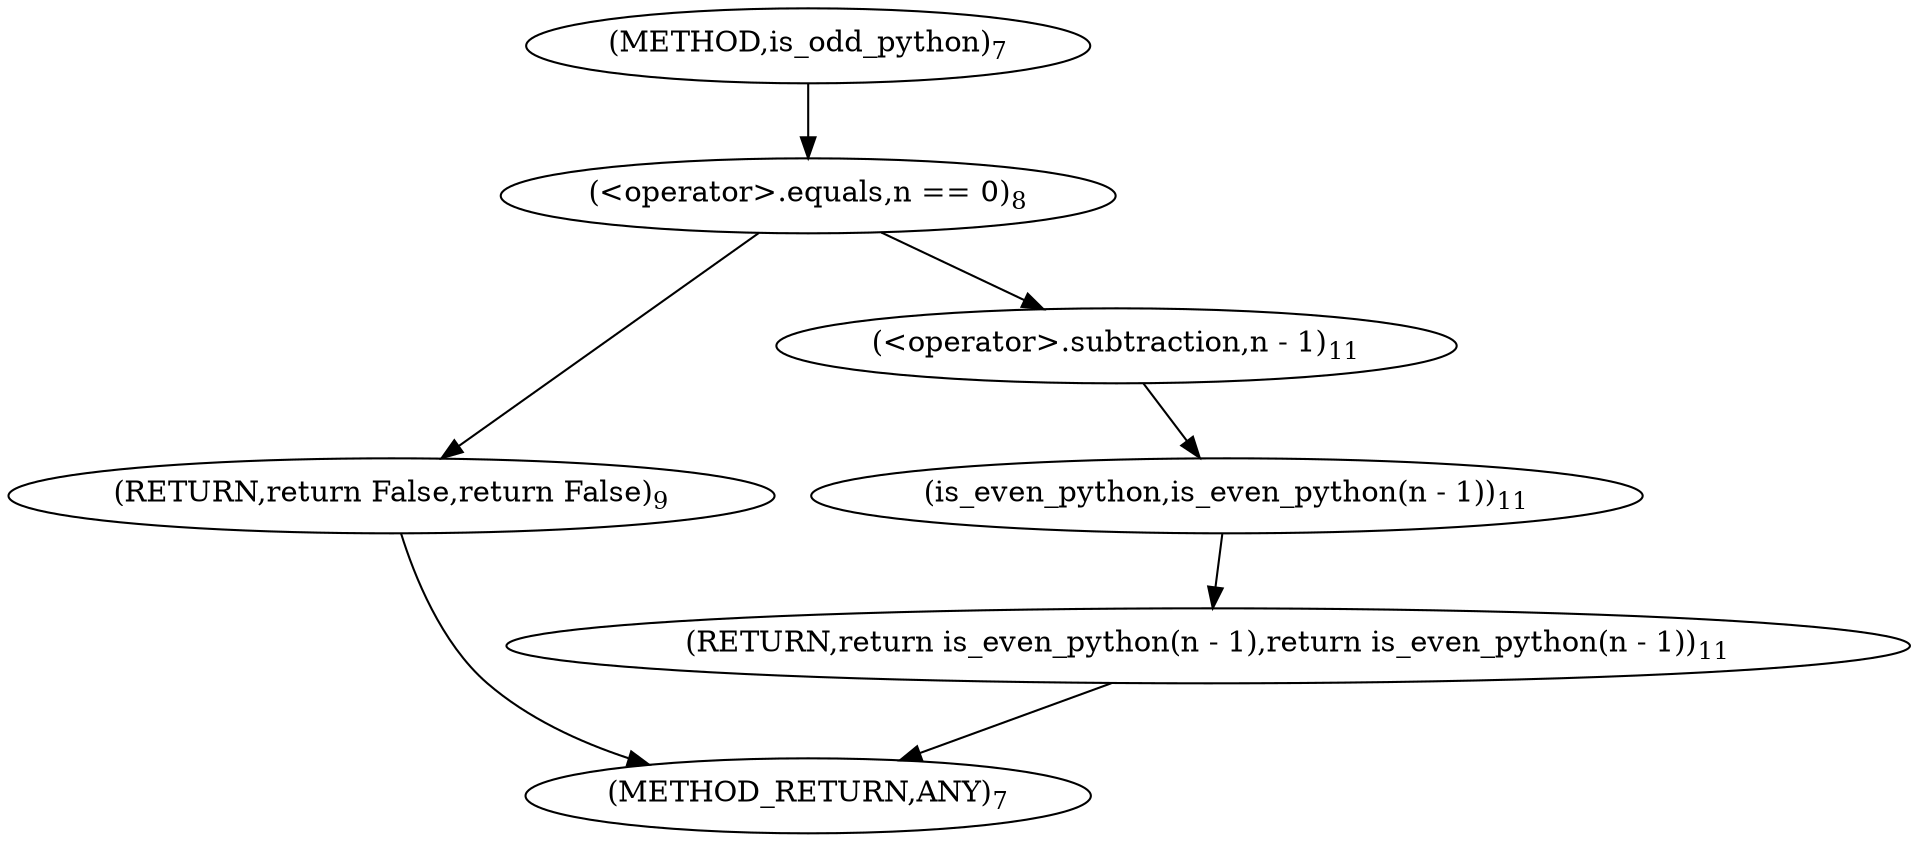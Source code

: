 digraph "is_odd_python" {  
"46" [label = <(&lt;operator&gt;.equals,n == 0)<SUB>8</SUB>> ]
"48" [label = <(RETURN,return False,return False)<SUB>9</SUB>> ]
"56" [label = <(RETURN,return is_even_python(n - 1),return is_even_python(n - 1))<SUB>11</SUB>> ]
"55" [label = <(is_even_python,is_even_python(n - 1))<SUB>11</SUB>> ]
"53" [label = <(&lt;operator&gt;.subtraction,n - 1)<SUB>11</SUB>> ]
"39" [label = <(METHOD,is_odd_python)<SUB>7</SUB>> ]
"43" [label = <(METHOD_RETURN,ANY)<SUB>7</SUB>> ]
  "46" -> "48" 
  "46" -> "53" 
  "48" -> "43" 
  "56" -> "43" 
  "55" -> "56" 
  "53" -> "55" 
  "39" -> "46" 
}
